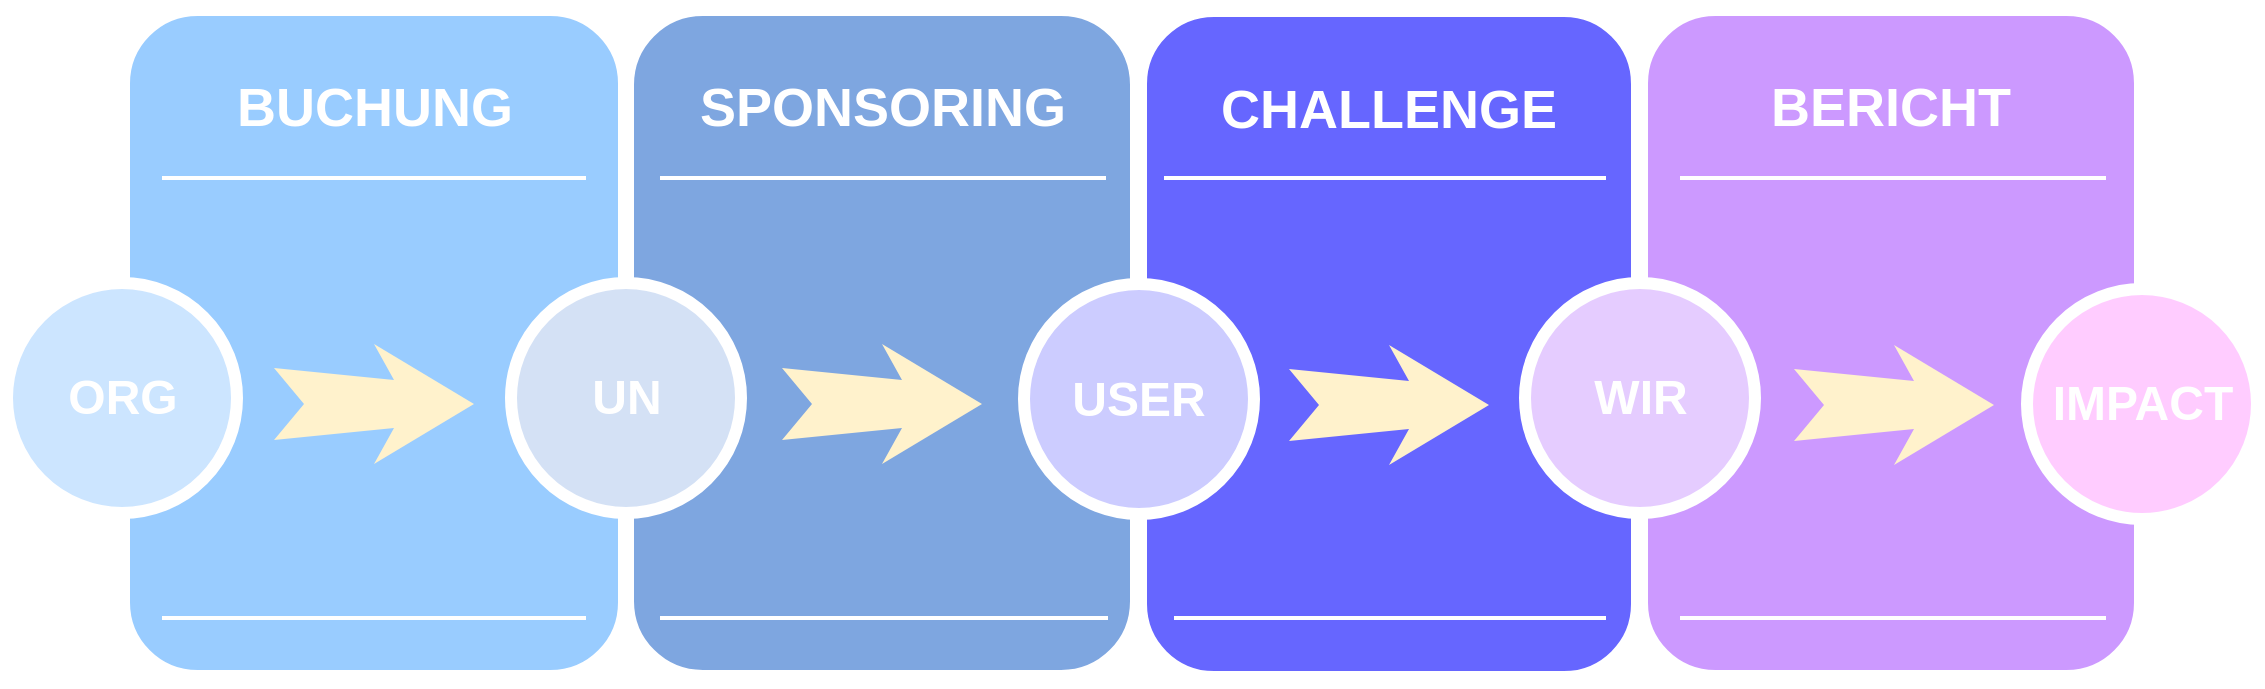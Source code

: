 <mxfile version="11.1.4" type="device"><diagram name="Page-1" id="12e1b939-464a-85fe-373e-61e167be1490"><mxGraphModel dx="3415.5" dy="824" grid="1" gridSize="10" guides="1" tooltips="1" connect="1" arrows="1" fold="1" page="1" pageScale="1.5" pageWidth="1169" pageHeight="826" background="#ffffff" math="0" shadow="0"><root><mxCell id="0"/><mxCell id="1" parent="0"/><mxCell id="Uo_BZQI1xghXfESq-MhN-9" value="" style="whiteSpace=wrap;html=1;rounded=1;shadow=0;strokeWidth=8;fontSize=20;align=center;fillColor=#99CCFF;strokeColor=#FFFFFF;" parent="1" vertex="1"><mxGeometry x="-322" y="405" width="252" height="335" as="geometry"/></mxCell><mxCell id="Uo_BZQI1xghXfESq-MhN-10" value="BUCHUNG" style="text;html=1;strokeColor=none;fillColor=none;align=center;verticalAlign=middle;whiteSpace=wrap;rounded=0;shadow=0;fontSize=27;fontColor=#FFFFFF;fontStyle=1" parent="1" vertex="1"><mxGeometry x="-305.5" y="425" width="219" height="60" as="geometry"/></mxCell><mxCell id="Uo_BZQI1xghXfESq-MhN-12" value="" style="line;strokeWidth=2;html=1;rounded=0;shadow=0;fontSize=27;align=center;fillColor=none;strokeColor=#FFFFFF;" parent="1" vertex="1"><mxGeometry x="-302" y="485" width="212" height="10" as="geometry"/></mxCell><mxCell id="Uo_BZQI1xghXfESq-MhN-13" value="" style="line;strokeWidth=2;html=1;rounded=0;shadow=0;fontSize=27;align=center;fillColor=none;strokeColor=#FFFFFF;" parent="1" vertex="1"><mxGeometry x="-302" y="705" width="212" height="10" as="geometry"/></mxCell><mxCell id="Uo_BZQI1xghXfESq-MhN-14" value="&lt;font style=&quot;font-size: 24px&quot;&gt;&lt;b&gt;ORG&lt;/b&gt;&lt;/font&gt;" style="ellipse;whiteSpace=wrap;html=1;rounded=0;shadow=0;strokeWidth=6;fontSize=14;align=center;fillColor=#CCE5FF;strokeColor=#FFFFFF;fontColor=#FFFFFF;" parent="1" vertex="1"><mxGeometry x="-379.5" y="542.5" width="115" height="115" as="geometry"/></mxCell><mxCell id="Uo_BZQI1xghXfESq-MhN-15" value="" style="html=1;shadow=0;dashed=0;align=center;verticalAlign=middle;shape=mxgraph.arrows2.stylisedArrow;dy=0.6;dx=40;notch=15;feather=0.4;rounded=0;strokeWidth=1;fontSize=27;strokeColor=none;fillColor=#fff2cc;" parent="1" vertex="1"><mxGeometry x="-246" y="573" width="100" height="60" as="geometry"/></mxCell><mxCell id="Uo_BZQI1xghXfESq-MhN-2" value="" style="whiteSpace=wrap;html=1;rounded=1;shadow=0;strokeWidth=8;fontSize=20;align=center;fillColor=#7EA6E0;strokeColor=#FFFFFF;" parent="1" vertex="1"><mxGeometry x="-70" y="405" width="256" height="335" as="geometry"/></mxCell><mxCell id="Uo_BZQI1xghXfESq-MhN-3" value="SPONSORING" style="text;html=1;strokeColor=none;fillColor=none;align=center;verticalAlign=middle;whiteSpace=wrap;rounded=0;shadow=0;fontSize=27;fontColor=#FFFFFF;fontStyle=1" parent="1" vertex="1"><mxGeometry x="-53.5" y="425" width="223" height="60" as="geometry"/></mxCell><mxCell id="Uo_BZQI1xghXfESq-MhN-5" value="" style="line;strokeWidth=2;html=1;rounded=0;shadow=0;fontSize=27;align=center;fillColor=none;strokeColor=#FFFFFF;" parent="1" vertex="1"><mxGeometry x="-53" y="485" width="223" height="10" as="geometry"/></mxCell><mxCell id="Uo_BZQI1xghXfESq-MhN-6" value="" style="line;strokeWidth=2;html=1;rounded=0;shadow=0;fontSize=27;align=center;fillColor=none;strokeColor=#FFFFFF;" parent="1" vertex="1"><mxGeometry x="-53" y="705" width="224" height="10" as="geometry"/></mxCell><mxCell id="Uo_BZQI1xghXfESq-MhN-7" value="&lt;font style=&quot;font-size: 24px&quot;&gt;&lt;b&gt;UN&lt;/b&gt;&lt;/font&gt;" style="ellipse;whiteSpace=wrap;html=1;rounded=0;shadow=0;strokeWidth=6;fontSize=14;align=center;fillColor=#D4E1F5;strokeColor=#FFFFFF;fontColor=#FFFFFF;" parent="1" vertex="1"><mxGeometry x="-127.5" y="542.5" width="115" height="115" as="geometry"/></mxCell><mxCell id="Uo_BZQI1xghXfESq-MhN-8" value="" style="html=1;shadow=0;dashed=0;align=center;verticalAlign=middle;shape=mxgraph.arrows2.stylisedArrow;dy=0.6;dx=40;notch=15;feather=0.4;rounded=0;strokeWidth=1;fontSize=27;strokeColor=none;fillColor=#fff2cc;" parent="1" vertex="1"><mxGeometry x="8" y="573" width="100" height="60" as="geometry"/></mxCell><mxCell id="60da8b9f42644d3a-2" value="" style="whiteSpace=wrap;html=1;rounded=1;shadow=0;strokeWidth=8;fontSize=20;align=center;fillColor=#6666FF;strokeColor=#FFFFFF;" parent="1" vertex="1"><mxGeometry x="186.5" y="405.5" width="250" height="335" as="geometry"/></mxCell><mxCell id="60da8b9f42644d3a-3" value="CHALLENGE" style="text;html=1;strokeColor=none;fillColor=none;align=center;verticalAlign=middle;whiteSpace=wrap;rounded=0;shadow=0;fontSize=27;fontColor=#FFFFFF;fontStyle=1" parent="1" vertex="1"><mxGeometry x="198" y="425.5" width="227" height="60" as="geometry"/></mxCell><mxCell id="60da8b9f42644d3a-6" value="" style="line;strokeWidth=2;html=1;rounded=0;shadow=0;fontSize=27;align=center;fillColor=none;strokeColor=#FFFFFF;" parent="1" vertex="1"><mxGeometry x="199" y="485" width="221" height="10" as="geometry"/></mxCell><mxCell id="60da8b9f42644d3a-7" value="" style="line;strokeWidth=2;html=1;rounded=0;shadow=0;fontSize=27;align=center;fillColor=none;strokeColor=#FFFFFF;" parent="1" vertex="1"><mxGeometry x="204" y="705" width="216" height="10" as="geometry"/></mxCell><mxCell id="60da8b9f42644d3a-8" value="&lt;font style=&quot;font-size: 24px&quot;&gt;&lt;b&gt;USER&lt;/b&gt;&lt;/font&gt;" style="ellipse;whiteSpace=wrap;html=1;rounded=0;shadow=0;strokeWidth=6;fontSize=14;align=center;fillColor=#CCCCFF;strokeColor=#FFFFFF;fontColor=#FFFFFF;" parent="1" vertex="1"><mxGeometry x="129" y="543" width="115" height="115" as="geometry"/></mxCell><mxCell id="60da8b9f42644d3a-9" value="" style="html=1;shadow=0;dashed=0;align=center;verticalAlign=middle;shape=mxgraph.arrows2.stylisedArrow;dy=0.6;dx=40;notch=15;feather=0.4;rounded=0;strokeWidth=1;fontSize=27;strokeColor=none;fillColor=#fff2cc;" parent="1" vertex="1"><mxGeometry x="261.5" y="573.5" width="100" height="60" as="geometry"/></mxCell><mxCell id="Uo_BZQI1xghXfESq-MhN-16" value="" style="whiteSpace=wrap;html=1;rounded=1;shadow=0;strokeWidth=8;fontSize=20;align=center;fillColor=#CC99FF;strokeColor=#FFFFFF;" parent="1" vertex="1"><mxGeometry x="437" y="405" width="251" height="335" as="geometry"/></mxCell><mxCell id="Uo_BZQI1xghXfESq-MhN-17" value="BERICHT" style="text;html=1;strokeColor=none;fillColor=none;align=center;verticalAlign=middle;whiteSpace=wrap;rounded=0;shadow=0;fontSize=27;fontColor=#FFFFFF;fontStyle=1" parent="1" vertex="1"><mxGeometry x="477" y="425" width="171" height="60" as="geometry"/></mxCell><mxCell id="Uo_BZQI1xghXfESq-MhN-19" value="" style="line;strokeWidth=2;html=1;rounded=0;shadow=0;fontSize=27;align=center;fillColor=none;strokeColor=#FFFFFF;" parent="1" vertex="1"><mxGeometry x="457" y="485" width="213" height="10" as="geometry"/></mxCell><mxCell id="Uo_BZQI1xghXfESq-MhN-20" value="" style="line;strokeWidth=2;html=1;rounded=0;shadow=0;fontSize=27;align=center;fillColor=none;strokeColor=#FFFFFF;" parent="1" vertex="1"><mxGeometry x="457" y="705" width="213" height="10" as="geometry"/></mxCell><mxCell id="Uo_BZQI1xghXfESq-MhN-21" value="&lt;font style=&quot;font-size: 24px&quot;&gt;&lt;b&gt;WIR&lt;/b&gt;&lt;/font&gt;" style="ellipse;whiteSpace=wrap;html=1;rounded=0;shadow=0;strokeWidth=6;fontSize=14;align=center;fillColor=#E5CCFF;strokeColor=#FFFFFF;fontColor=#FFFFFF;" parent="1" vertex="1"><mxGeometry x="379.5" y="542.5" width="115" height="115" as="geometry"/></mxCell><mxCell id="Uo_BZQI1xghXfESq-MhN-22" value="" style="html=1;shadow=0;dashed=0;align=center;verticalAlign=middle;shape=mxgraph.arrows2.stylisedArrow;dy=0.6;dx=40;notch=15;feather=0.4;rounded=0;strokeWidth=1;fontSize=27;strokeColor=none;fillColor=#fff2cc;" parent="1" vertex="1"><mxGeometry x="514" y="573.5" width="100" height="60" as="geometry"/></mxCell><mxCell id="kx0ddDKJTmnYsw_7-lkm-3" value="&lt;font style=&quot;font-size: 24px&quot;&gt;&lt;b&gt;IMPACT&lt;/b&gt;&lt;/font&gt;" style="ellipse;whiteSpace=wrap;html=1;rounded=0;shadow=0;strokeWidth=6;fontSize=14;align=center;fillColor=#FFCCFF;strokeColor=#FFFFFF;fontColor=#FFFFFF;" vertex="1" parent="1"><mxGeometry x="630.5" y="545.5" width="115" height="115" as="geometry"/></mxCell></root></mxGraphModel></diagram></mxfile>